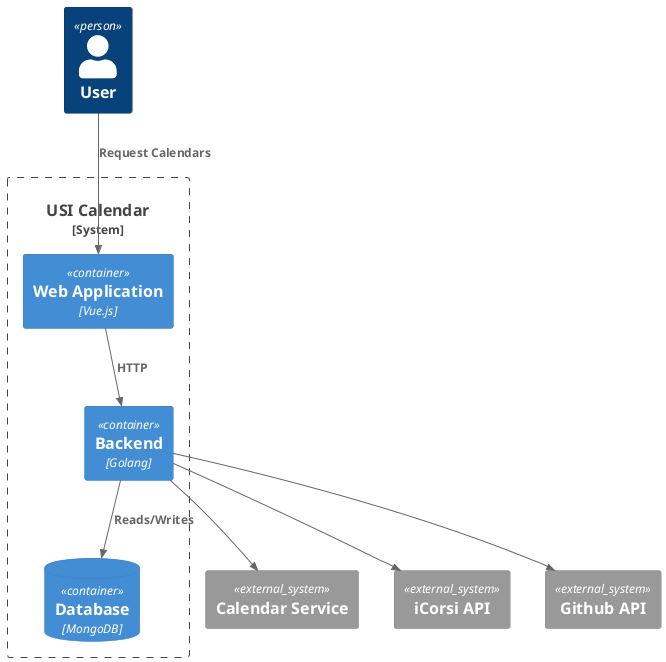 @startuml
!include <C4/C4_Container>

Person(user_s, "User", "")

System_Boundary(boundary, "USI Calendar") {
    Container(frontend, "Web Application", "Vue.js")
    Container(backend, "Backend", "Golang")
    ContainerDb(database, "Database", "MongoDB")
}

System_Ext(calendar, "Calendar Service")
System_Ext(icorsi, "iCorsi API")
System_Ext(github, "Github API")

Rel(user_s, frontend, "Request Calendars")
Rel(frontend, backend, "HTTP")
Rel(backend, database, "Reads/Writes")
Rel(backend, calendar, " ")
Rel(backend, github, " ")
Rel(backend, icorsi, " ")
@enduml